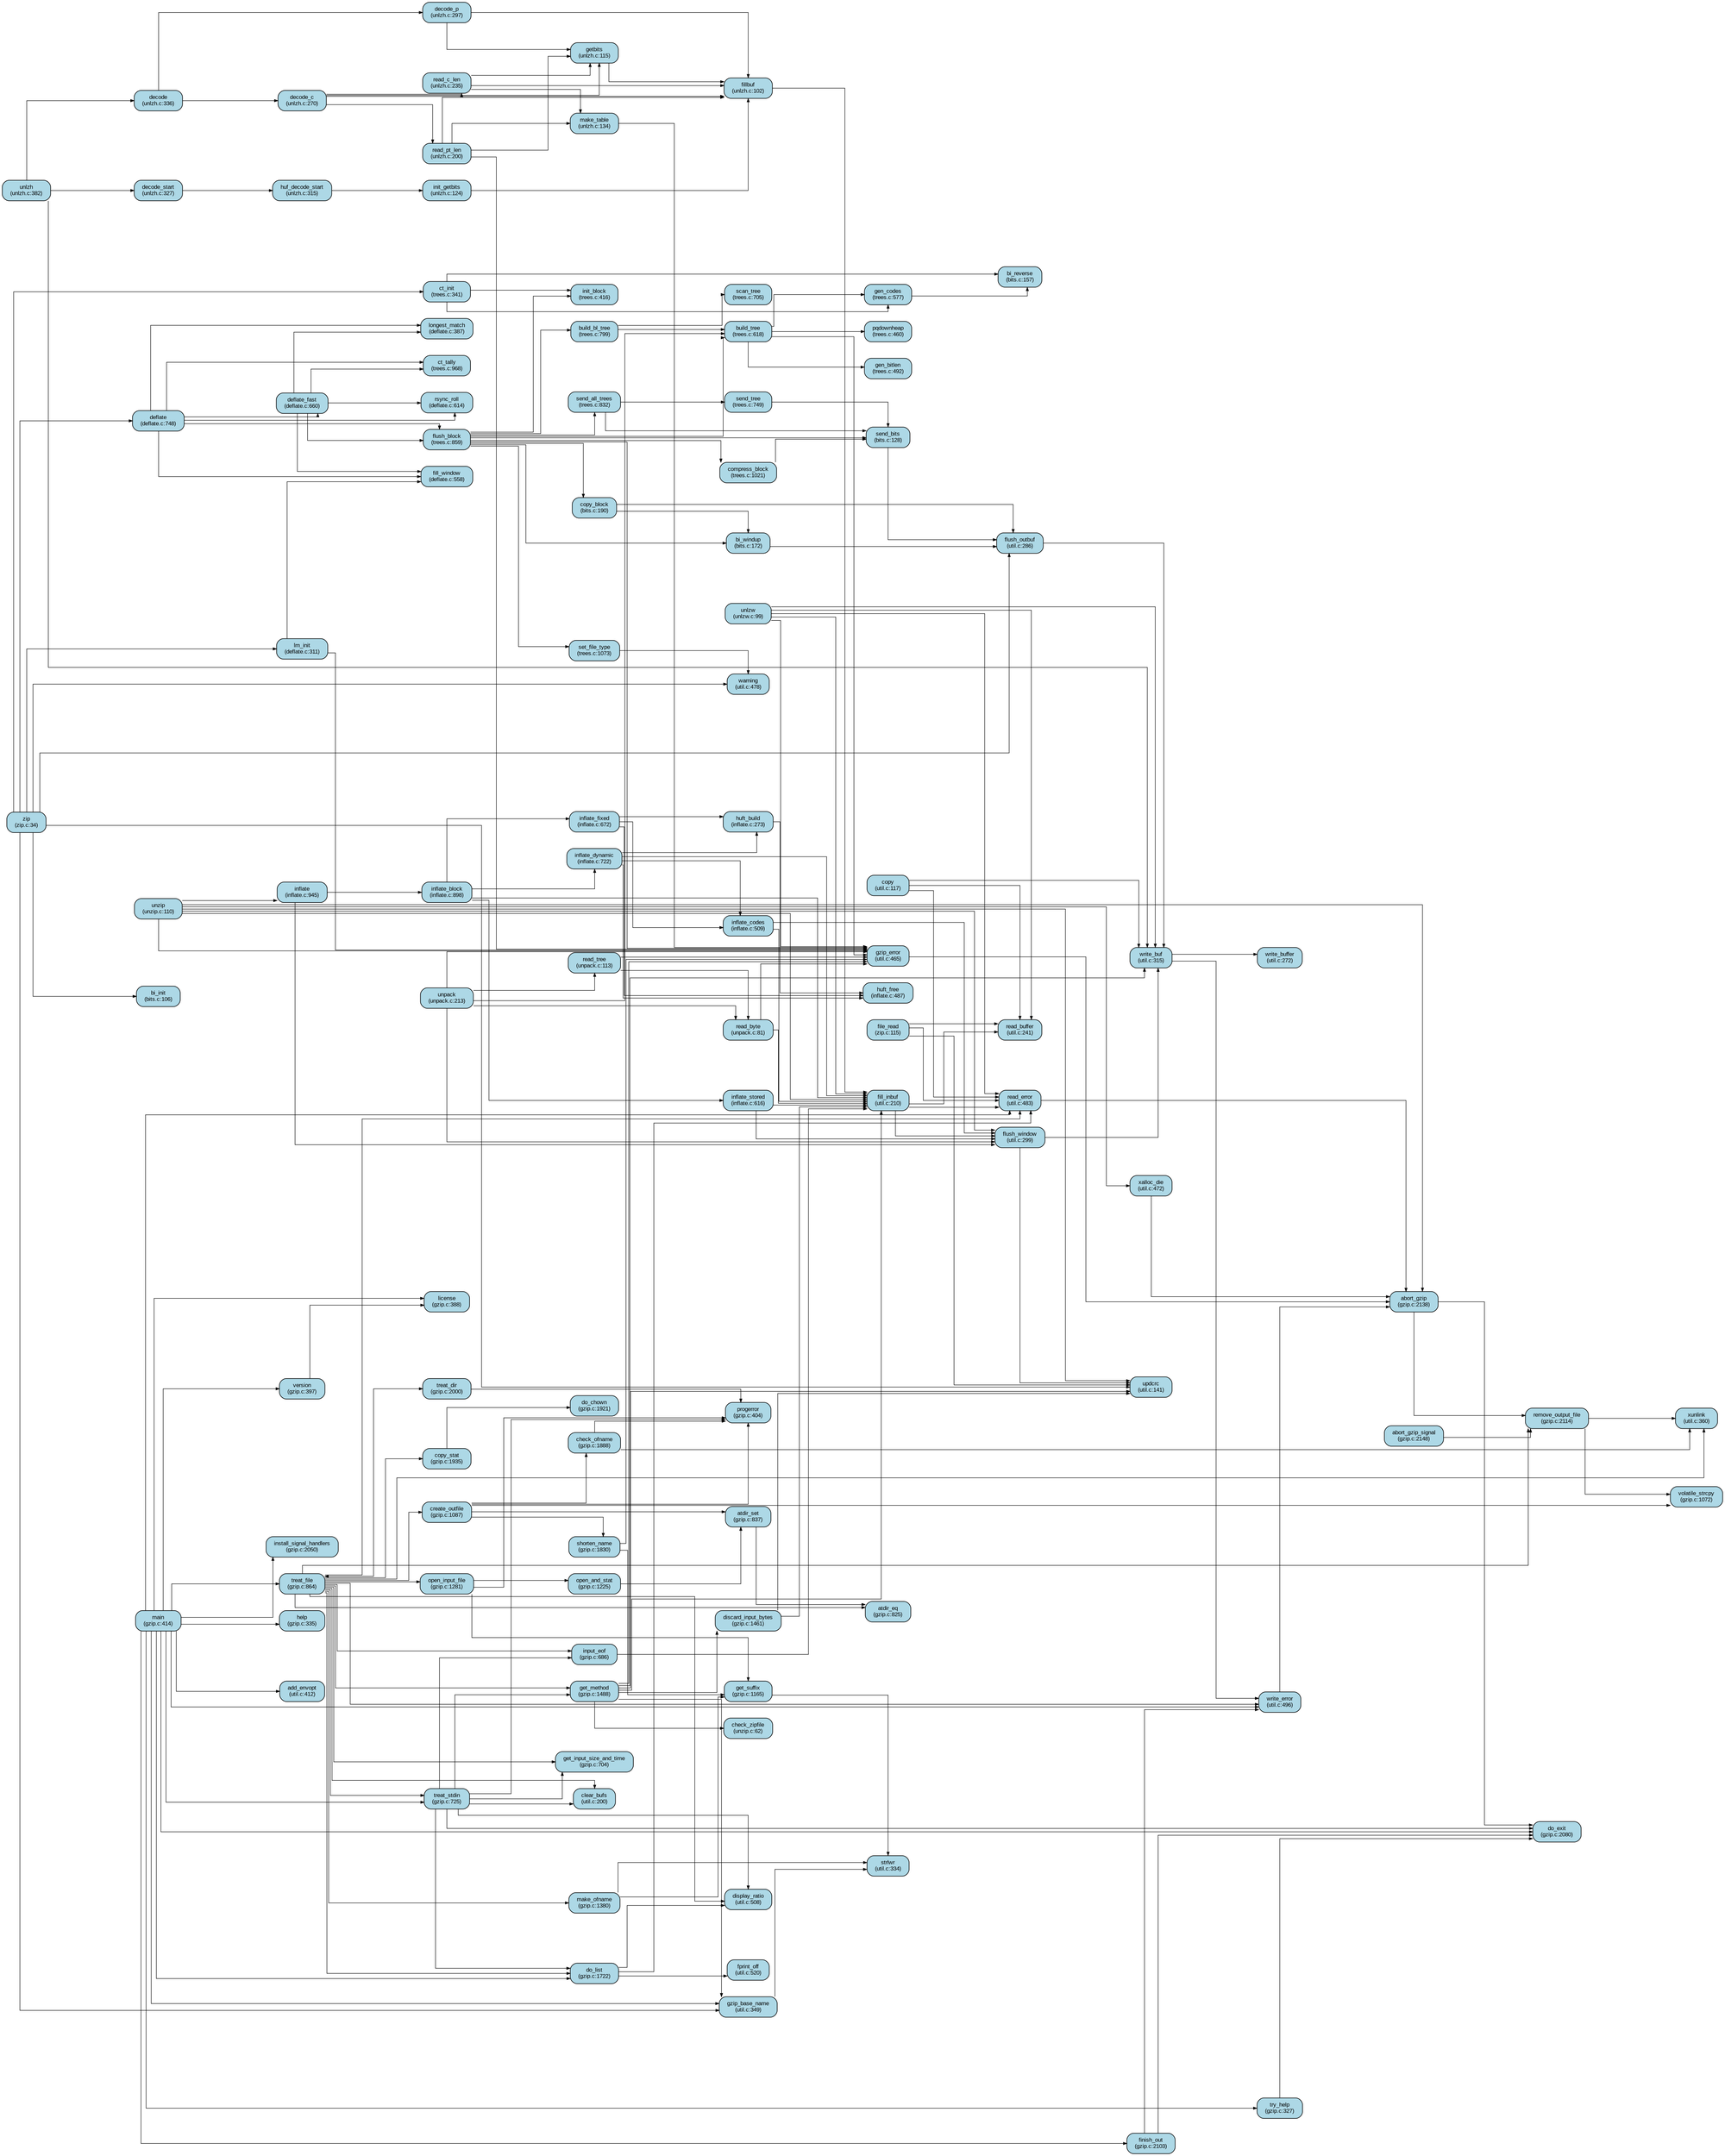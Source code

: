 digraph G {
    // 图的全局属性
    graph [
        rankdir=LR,          // 从左到右布局
        splines=ortho,       // 正交连线
        concentrate=true,    // 合并平行边
        compound=true,       // 允许跨子图连线
        ranksep=2,          // 层级间距
        nodesep=0.4         // 节点间距
    ];
    
    // 节点默认属性
    node [
        shape=box,
        style="rounded,filled",
        fontname="Arial",
        fontsize=10,
        height=0.3,
        margin="0.2,0.1",
        fillcolor="lightblue"  // 所有节点都是函数，统一使用浅蓝色
    ];
    
    // 边的默认属性
    edge [
        fontsize=8,
        arrowsize=0.6,
        penwidth=0.8
    ];
        "strlwr\n(util.c:334)";
    "version\n(gzip.c:397)";
    "fillbuf\n(unlzh.c:102)";
    "bi_init\n(bits.c:106)";
    "unpack\n(unpack.c:213)";
    "inflate\n(inflate.c:945)";
    "try_help\n(gzip.c:327)";
    "treat_file\n(gzip.c:864)";
    "gen_codes\n(trees.c:577)";
    "xalloc_die\n(util.c:472)";
    "deflate\n(deflate.c:748)";
    "install_signal_handlers\n(gzip.c:2050)";
    "flush_block\n(trees.c:859)";
    "write_error\n(util.c:496)";
    "send_bits\n(bits.c:128)";
    "create_outfile\n(gzip.c:1087)";
    "get_input_size_and_time\n(gzip.c:704)";
    "input_eof\n(gzip.c:686)";
    "discard_input_bytes\n(gzip.c:1461)";
    "send_tree\n(trees.c:749)";
    "main\n(gzip.c:414)";
    "pqdownheap\n(trees.c:460)";
    "unzip\n(unzip.c:110)";
    "make_ofname\n(gzip.c:1380)";
    "treat_stdin\n(gzip.c:725)";
    "scan_tree\n(trees.c:705)";
    "bi_windup\n(bits.c:172)";
    "remove_output_file\n(gzip.c:2114)";
    "atdir_eq\n(gzip.c:825)";
    "abort_gzip\n(gzip.c:2138)";
    "read_c_len\n(unlzh.c:235)";
    "volatile_strcpy\n(gzip.c:1072)";
    "build_tree\n(trees.c:618)";
    "copy_stat\n(gzip.c:1935)";
    "getbits\n(unlzh.c:115)";
    "read_pt_len\n(unlzh.c:200)";
    "compress_block\n(trees.c:1021)";
    "init_getbits\n(unlzh.c:124)";
    "atdir_set\n(gzip.c:837)";
    "fprint_off\n(util.c:520)";
    "set_file_type\n(trees.c:1073)";
    "open_input_file\n(gzip.c:1281)";
    "abort_gzip_signal\n(gzip.c:2148)";
    "progerror\n(gzip.c:404)";
    "gen_bitlen\n(trees.c:492)";
    "treat_dir\n(gzip.c:2000)";
    "inflate_fixed\n(inflate.c:672)";
    "ct_tally\n(trees.c:968)";
    "file_read\n(zip.c:115)";
    "init_block\n(trees.c:416)";
    "flush_outbuf\n(util.c:286)";
    "do_exit\n(gzip.c:2080)";
    "read_byte\n(unpack.c:81)";
    "write_buf\n(util.c:315)";
    "inflate_dynamic\n(inflate.c:722)";
    "open_and_stat\n(gzip.c:1225)";
    "decode_c\n(unlzh.c:270)";
    "deflate_fast\n(deflate.c:660)";
    "gzip_error\n(util.c:465)";
    "fill_inbuf\n(util.c:210)";
    "huft_free\n(inflate.c:487)";
    "do_list\n(gzip.c:1722)";
    "warning\n(util.c:478)";
    "send_all_trees\n(trees.c:832)";
    "help\n(gzip.c:335)";
    "rsync_roll\n(deflate.c:614)";
    "read_tree\n(unpack.c:113)";
    "decode_p\n(unlzh.c:297)";
    "build_bl_tree\n(trees.c:799)";
    "unlzh\n(unlzh.c:382)";
    "longest_match\n(deflate.c:387)";
    "finish_out\n(gzip.c:2103)";
    "display_ratio\n(util.c:508)";
    "zip\n(zip.c:34)";
    "get_method\n(gzip.c:1488)";
    "make_table\n(unlzh.c:134)";
    "decode_start\n(unlzh.c:327)";
    "fill_window\n(deflate.c:558)";
    "copy\n(util.c:117)";
    "xunlink\n(util.c:360)";
    "copy_block\n(bits.c:190)";
    "read_error\n(util.c:483)";
    "lm_init\n(deflate.c:311)";
    "do_chown\n(gzip.c:1921)";
    "inflate_stored\n(inflate.c:616)";
    "check_zipfile\n(unzip.c:62)";
    "get_suffix\n(gzip.c:1165)";
    "bi_reverse\n(bits.c:157)";
    "clear_bufs\n(util.c:200)";
    "gzip_base_name\n(util.c:349)";
    "huft_build\n(inflate.c:273)";
    "inflate_block\n(inflate.c:898)";
    "decode\n(unlzh.c:336)";
    "license\n(gzip.c:388)";
    "unlzw\n(unlzw.c:99)";
    "read_buffer\n(util.c:241)";
    "inflate_codes\n(inflate.c:509)";
    "updcrc\n(util.c:141)";
    "ct_init\n(trees.c:341)";
    "flush_window\n(util.c:299)";
    "huf_decode_start\n(unlzh.c:315)";
    "check_ofname\n(gzip.c:1888)";
    "shorten_name\n(gzip.c:1830)";
    "write_buffer\n(util.c:272)";
    "add_envopt\n(util.c:412)";
    "fill_inbuf\n(util.c:210)" -> "read_buffer\n(util.c:241)";
    "decode\n(unlzh.c:336)" -> "decode_c\n(unlzh.c:270)";
    "flush_block\n(trees.c:859)" -> "compress_block\n(trees.c:1021)";
    "write_buf\n(util.c:315)" -> "write_buffer\n(util.c:272)";
    "fill_inbuf\n(util.c:210)" -> "flush_window\n(util.c:299)";
    "flush_block\n(trees.c:859)" -> "build_bl_tree\n(trees.c:799)";
    "decode_c\n(unlzh.c:270)" -> "read_pt_len\n(unlzh.c:200)";
    "unzip\n(unzip.c:110)" -> "abort_gzip\n(gzip.c:2138)";
    "read_tree\n(unpack.c:113)" -> "gzip_error\n(util.c:465)";
    "send_all_trees\n(trees.c:832)" -> "send_tree\n(trees.c:749)";
    "xalloc_die\n(util.c:472)" -> "abort_gzip\n(gzip.c:2138)";
    "zip\n(zip.c:34)" -> "lm_init\n(deflate.c:311)";
    "deflate\n(deflate.c:748)" -> "flush_block\n(trees.c:859)";
    "make_ofname\n(gzip.c:1380)" -> "strlwr\n(util.c:334)";
    "main\n(gzip.c:414)" -> "help\n(gzip.c:335)";
    "inflate_codes\n(inflate.c:509)" -> "fill_inbuf\n(util.c:210)";
    "unpack\n(unpack.c:213)" -> "read_byte\n(unpack.c:81)";
    "unzip\n(unzip.c:110)" -> "fill_inbuf\n(util.c:210)";
    "compress_block\n(trees.c:1021)" -> "send_bits\n(bits.c:128)";
    "flush_block\n(trees.c:859)" -> "bi_windup\n(bits.c:172)";
    "main\n(gzip.c:414)" -> "try_help\n(gzip.c:327)";
    "gen_codes\n(trees.c:577)" -> "bi_reverse\n(bits.c:157)";
    "build_tree\n(trees.c:618)" -> "gzip_error\n(util.c:465)";
    "huf_decode_start\n(unlzh.c:315)" -> "init_getbits\n(unlzh.c:124)";
    "treat_file\n(gzip.c:864)" -> "atdir_eq\n(gzip.c:825)";
    "unzip\n(unzip.c:110)" -> "inflate\n(inflate.c:945)";
    "lm_init\n(deflate.c:311)" -> "gzip_error\n(util.c:465)";
    "zip\n(zip.c:34)" -> "gzip_base_name\n(util.c:349)";
    "zip\n(zip.c:34)" -> "ct_init\n(trees.c:341)";
    "treat_file\n(gzip.c:864)" -> "treat_stdin\n(gzip.c:725)";
    "main\n(gzip.c:414)" -> "treat_file\n(gzip.c:864)";
    "inflate_dynamic\n(inflate.c:722)" -> "huft_free\n(inflate.c:487)";
    "read_c_len\n(unlzh.c:235)" -> "make_table\n(unlzh.c:134)";
    "copy_block\n(bits.c:190)" -> "flush_outbuf\n(util.c:286)";
    "zip\n(zip.c:34)" -> "bi_init\n(bits.c:106)";
    "treat_file\n(gzip.c:864)" -> "create_outfile\n(gzip.c:1087)";
    "deflate\n(deflate.c:748)" -> "rsync_roll\n(deflate.c:614)";
    "make_ofname\n(gzip.c:1380)" -> "get_suffix\n(gzip.c:1165)";
    "decode_p\n(unlzh.c:297)" -> "getbits\n(unlzh.c:115)";
    "read_byte\n(unpack.c:81)" -> "fill_inbuf\n(util.c:210)";
    "check_ofname\n(gzip.c:1888)" -> "progerror\n(gzip.c:404)";
    "treat_stdin\n(gzip.c:725)" -> "progerror\n(gzip.c:404)";
    "main\n(gzip.c:414)" -> "gzip_base_name\n(util.c:349)";
    "write_error\n(util.c:496)" -> "abort_gzip\n(gzip.c:2138)";
    "check_ofname\n(gzip.c:1888)" -> "xunlink\n(util.c:360)";
    "inflate\n(inflate.c:945)" -> "inflate_block\n(inflate.c:898)";
    "inflate_codes\n(inflate.c:509)" -> "flush_window\n(util.c:299)";
    "set_file_type\n(trees.c:1073)" -> "warning\n(util.c:478)";
    "create_outfile\n(gzip.c:1087)" -> "progerror\n(gzip.c:404)";
    "inflate_fixed\n(inflate.c:672)" -> "inflate_codes\n(inflate.c:509)";
    "open_input_file\n(gzip.c:1281)" -> "progerror\n(gzip.c:404)";
    "unzip\n(unzip.c:110)" -> "flush_window\n(util.c:299)";
    "unlzw\n(unlzw.c:99)" -> "gzip_error\n(util.c:465)";
    "gzip_error\n(util.c:465)" -> "abort_gzip\n(gzip.c:2138)";
    "get_method\n(gzip.c:1488)" -> "gzip_error\n(util.c:465)";
    "treat_file\n(gzip.c:864)" -> "read_error\n(util.c:483)";
    "inflate_block\n(inflate.c:898)" -> "inflate_stored\n(inflate.c:616)";
    "unlzh\n(unlzh.c:382)" -> "decode\n(unlzh.c:336)";
    "deflate_fast\n(deflate.c:660)" -> "ct_tally\n(trees.c:968)";
    "treat_file\n(gzip.c:864)" -> "remove_output_file\n(gzip.c:2114)";
    "inflate_dynamic\n(inflate.c:722)" -> "fill_inbuf\n(util.c:210)";
    "treat_stdin\n(gzip.c:725)" -> "clear_bufs\n(util.c:200)";
    "treat_stdin\n(gzip.c:725)" -> "display_ratio\n(util.c:508)";
    "file_read\n(zip.c:115)" -> "read_error\n(util.c:483)";
    "zip\n(zip.c:34)" -> "flush_outbuf\n(util.c:286)";
    "create_outfile\n(gzip.c:1087)" -> "check_ofname\n(gzip.c:1888)";
    "treat_stdin\n(gzip.c:725)" -> "get_method\n(gzip.c:1488)";
    "main\n(gzip.c:414)" -> "version\n(gzip.c:397)";
    "read_byte\n(unpack.c:81)" -> "gzip_error\n(util.c:465)";
    "unpack\n(unpack.c:213)" -> "read_tree\n(unpack.c:113)";
    "unpack\n(unpack.c:213)" -> "flush_window\n(util.c:299)";
    "create_outfile\n(gzip.c:1087)" -> "shorten_name\n(gzip.c:1830)";
    "fillbuf\n(unlzh.c:102)" -> "fill_inbuf\n(util.c:210)";
    "zip\n(zip.c:34)" -> "deflate\n(deflate.c:748)";
    "copy\n(util.c:117)" -> "read_error\n(util.c:483)";
    "deflate_fast\n(deflate.c:660)" -> "longest_match\n(deflate.c:387)";
    "make_table\n(unlzh.c:134)" -> "gzip_error\n(util.c:465)";
    "treat_file\n(gzip.c:864)" -> "get_input_size_and_time\n(gzip.c:704)";
    "flush_window\n(util.c:299)" -> "write_buf\n(util.c:315)";
    "do_list\n(gzip.c:1722)" -> "fprint_off\n(util.c:520)";
    "do_list\n(gzip.c:1722)" -> "read_error\n(util.c:483)";
    "bi_windup\n(bits.c:172)" -> "flush_outbuf\n(util.c:286)";
    "copy_stat\n(gzip.c:1935)" -> "do_chown\n(gzip.c:1921)";
    "open_input_file\n(gzip.c:1281)" -> "get_suffix\n(gzip.c:1165)";
    "inflate_dynamic\n(inflate.c:722)" -> "inflate_codes\n(inflate.c:509)";
    "getbits\n(unlzh.c:115)" -> "fillbuf\n(unlzh.c:102)";
    "flush_outbuf\n(util.c:286)" -> "write_buf\n(util.c:315)";
    "create_outfile\n(gzip.c:1087)" -> "atdir_set\n(gzip.c:837)";
    "decode_c\n(unlzh.c:270)" -> "fillbuf\n(unlzh.c:102)";
    "copy\n(util.c:117)" -> "write_buf\n(util.c:315)";
    "unzip\n(unzip.c:110)" -> "gzip_error\n(util.c:465)";
    "decode_c\n(unlzh.c:270)" -> "read_c_len\n(unlzh.c:235)";
    "read_c_len\n(unlzh.c:235)" -> "getbits\n(unlzh.c:115)";
    "unpack\n(unpack.c:213)" -> "build_tree\n(trees.c:618)";
    "deflate\n(deflate.c:748)" -> "deflate_fast\n(deflate.c:660)";
    "input_eof\n(gzip.c:686)" -> "fill_inbuf\n(util.c:210)";
    "unlzw\n(unlzw.c:99)" -> "read_error\n(util.c:483)";
    "huft_build\n(inflate.c:273)" -> "huft_free\n(inflate.c:487)";
    "deflate\n(deflate.c:748)" -> "fill_window\n(deflate.c:558)";
    "shorten_name\n(gzip.c:1830)" -> "get_suffix\n(gzip.c:1165)";
    "open_input_file\n(gzip.c:1281)" -> "open_and_stat\n(gzip.c:1225)";
    "file_read\n(zip.c:115)" -> "updcrc\n(util.c:141)";
    "flush_window\n(util.c:299)" -> "updcrc\n(util.c:141)";
    "deflate_fast\n(deflate.c:660)" -> "rsync_roll\n(deflate.c:614)";
    "write_buf\n(util.c:315)" -> "write_error\n(util.c:496)";
    "fill_inbuf\n(util.c:210)" -> "read_error\n(util.c:483)";
    "build_bl_tree\n(trees.c:799)" -> "scan_tree\n(trees.c:705)";
    "copy\n(util.c:117)" -> "read_buffer\n(util.c:241)";
    "unpack\n(unpack.c:213)" -> "gzip_error\n(util.c:465)";
    "inflate_block\n(inflate.c:898)" -> "fill_inbuf\n(util.c:210)";
    "read_tree\n(unpack.c:113)" -> "read_byte\n(unpack.c:81)";
    "inflate_stored\n(inflate.c:616)" -> "flush_window\n(util.c:299)";
    "send_all_trees\n(trees.c:832)" -> "send_bits\n(bits.c:128)";
    "treat_file\n(gzip.c:864)" -> "open_input_file\n(gzip.c:1281)";
    "treat_stdin\n(gzip.c:725)" -> "do_list\n(gzip.c:1722)";
    "copy_block\n(bits.c:190)" -> "bi_windup\n(bits.c:172)";
    "read_error\n(util.c:483)" -> "abort_gzip\n(gzip.c:2138)";
    "unlzw\n(unlzw.c:99)" -> "write_buf\n(util.c:315)";
    "remove_output_file\n(gzip.c:2114)" -> "volatile_strcpy\n(gzip.c:1072)";
    "finish_out\n(gzip.c:2103)" -> "write_error\n(util.c:496)";
    "get_method\n(gzip.c:1488)" -> "write_buf\n(util.c:315)";
    "treat_file\n(gzip.c:864)" -> "input_eof\n(gzip.c:686)";
    "treat_file\n(gzip.c:864)" -> "make_ofname\n(gzip.c:1380)";
    "treat_file\n(gzip.c:864)" -> "xunlink\n(util.c:360)";
    "read_pt_len\n(unlzh.c:200)" -> "fillbuf\n(unlzh.c:102)";
    "ct_init\n(trees.c:341)" -> "gen_codes\n(trees.c:577)";
    "inflate_fixed\n(inflate.c:672)" -> "huft_build\n(inflate.c:273)";
    "get_method\n(gzip.c:1488)" -> "discard_input_bytes\n(gzip.c:1461)";
    "decode\n(unlzh.c:336)" -> "decode_p\n(unlzh.c:297)";
    "main\n(gzip.c:414)" -> "write_error\n(util.c:496)";
    "create_outfile\n(gzip.c:1087)" -> "volatile_strcpy\n(gzip.c:1072)";
    "flush_block\n(trees.c:859)" -> "build_tree\n(trees.c:618)";
    "treat_file\n(gzip.c:864)" -> "display_ratio\n(util.c:508)";
    "inflate\n(inflate.c:945)" -> "flush_window\n(util.c:299)";
    "treat_dir\n(gzip.c:2000)" -> "treat_file\n(gzip.c:864)";
    "treat_file\n(gzip.c:864)" -> "get_method\n(gzip.c:1488)";
    "decode_c\n(unlzh.c:270)" -> "getbits\n(unlzh.c:115)";
    "ct_init\n(trees.c:341)" -> "bi_reverse\n(bits.c:157)";
    "abort_gzip_signal\n(gzip.c:2148)" -> "remove_output_file\n(gzip.c:2114)";
    "send_bits\n(bits.c:128)" -> "flush_outbuf\n(util.c:286)";
    "treat_stdin\n(gzip.c:725)" -> "do_exit\n(gzip.c:2080)";
    "get_method\n(gzip.c:1488)" -> "check_zipfile\n(unzip.c:62)";
    "inflate_stored\n(inflate.c:616)" -> "fill_inbuf\n(util.c:210)";
    "main\n(gzip.c:414)" -> "do_list\n(gzip.c:1722)";
    "main\n(gzip.c:414)" -> "license\n(gzip.c:388)";
    "deflate_fast\n(deflate.c:660)" -> "flush_block\n(trees.c:859)";
    "build_tree\n(trees.c:618)" -> "pqdownheap\n(trees.c:460)";
    "shorten_name\n(gzip.c:1830)" -> "gzip_error\n(util.c:465)";
    "unlzh\n(unlzh.c:382)" -> "decode_start\n(unlzh.c:327)";
    "flush_block\n(trees.c:859)" -> "gzip_error\n(util.c:465)";
    "file_read\n(zip.c:115)" -> "read_buffer\n(util.c:241)";
    "main\n(gzip.c:414)" -> "install_signal_handlers\n(gzip.c:2050)";
    "main\n(gzip.c:414)" -> "finish_out\n(gzip.c:2103)";
    "treat_file\n(gzip.c:864)" -> "copy_stat\n(gzip.c:1935)";
    "version\n(gzip.c:397)" -> "license\n(gzip.c:388)";
    "build_tree\n(trees.c:618)" -> "gen_bitlen\n(trees.c:492)";
    "flush_block\n(trees.c:859)" -> "init_block\n(trees.c:416)";
    "get_method\n(gzip.c:1488)" -> "updcrc\n(util.c:141)";
    "gzip_base_name\n(util.c:349)" -> "strlwr\n(util.c:334)";
    "read_pt_len\n(unlzh.c:200)" -> "gzip_error\n(util.c:465)";
    "read_pt_len\n(unlzh.c:200)" -> "make_table\n(unlzh.c:134)";
    "finish_out\n(gzip.c:2103)" -> "do_exit\n(gzip.c:2080)";
    "flush_block\n(trees.c:859)" -> "send_all_trees\n(trees.c:832)";
    "unzip\n(unzip.c:110)" -> "xalloc_die\n(util.c:472)";
    "zip\n(zip.c:34)" -> "warning\n(util.c:478)";
    "get_suffix\n(gzip.c:1165)" -> "strlwr\n(util.c:334)";
    "abort_gzip\n(gzip.c:2138)" -> "do_exit\n(gzip.c:2080)";
    "inflate_block\n(inflate.c:898)" -> "inflate_dynamic\n(inflate.c:722)";
    "inflate_dynamic\n(inflate.c:722)" -> "huft_build\n(inflate.c:273)";
    "main\n(gzip.c:414)" -> "do_exit\n(gzip.c:2080)";
    "discard_input_bytes\n(gzip.c:1461)" -> "updcrc\n(util.c:141)";
    "do_list\n(gzip.c:1722)" -> "display_ratio\n(util.c:508)";
    "main\n(gzip.c:414)" -> "treat_stdin\n(gzip.c:725)";
    "try_help\n(gzip.c:327)" -> "do_exit\n(gzip.c:2080)";
    "main\n(gzip.c:414)" -> "add_envopt\n(util.c:412)";
    "unlzw\n(unlzw.c:99)" -> "fill_inbuf\n(util.c:210)";
    "get_method\n(gzip.c:1488)" -> "fill_inbuf\n(util.c:210)";
    "flush_block\n(trees.c:859)" -> "set_file_type\n(trees.c:1073)";
    "treat_file\n(gzip.c:864)" -> "treat_dir\n(gzip.c:2000)";
    "deflate\n(deflate.c:748)" -> "ct_tally\n(trees.c:968)";
    "treat_dir\n(gzip.c:2000)" -> "progerror\n(gzip.c:404)";
    "read_pt_len\n(unlzh.c:200)" -> "getbits\n(unlzh.c:115)";
    "ct_init\n(trees.c:341)" -> "init_block\n(trees.c:416)";
    "build_tree\n(trees.c:618)" -> "gen_codes\n(trees.c:577)";
    "deflate_fast\n(deflate.c:660)" -> "fill_window\n(deflate.c:558)";
    "zip\n(zip.c:34)" -> "updcrc\n(util.c:141)";
    "flush_block\n(trees.c:859)" -> "copy_block\n(bits.c:190)";
    "decode_start\n(unlzh.c:327)" -> "huf_decode_start\n(unlzh.c:315)";
    "discard_input_bytes\n(gzip.c:1461)" -> "fill_inbuf\n(util.c:210)";
    "decode_p\n(unlzh.c:297)" -> "fillbuf\n(unlzh.c:102)";
    "remove_output_file\n(gzip.c:2114)" -> "xunlink\n(util.c:360)";
    "treat_file\n(gzip.c:864)" -> "write_error\n(util.c:496)";
    "init_getbits\n(unlzh.c:124)" -> "fillbuf\n(unlzh.c:102)";
    "open_and_stat\n(gzip.c:1225)" -> "atdir_set\n(gzip.c:837)";
    "inflate_fixed\n(inflate.c:672)" -> "huft_free\n(inflate.c:487)";
    "treat_file\n(gzip.c:864)" -> "clear_bufs\n(util.c:200)";
    "atdir_set\n(gzip.c:837)" -> "atdir_eq\n(gzip.c:825)";
    "inflate_block\n(inflate.c:898)" -> "inflate_fixed\n(inflate.c:672)";
    "treat_stdin\n(gzip.c:725)" -> "input_eof\n(gzip.c:686)";
    "unlzw\n(unlzw.c:99)" -> "read_buffer\n(util.c:241)";
    "main\n(gzip.c:414)" -> "read_error\n(util.c:483)";
    "build_bl_tree\n(trees.c:799)" -> "build_tree\n(trees.c:618)";
    "treat_stdin\n(gzip.c:725)" -> "get_input_size_and_time\n(gzip.c:704)";
    "read_c_len\n(unlzh.c:235)" -> "fillbuf\n(unlzh.c:102)";
    "abort_gzip\n(gzip.c:2138)" -> "remove_output_file\n(gzip.c:2114)";
    "deflate\n(deflate.c:748)" -> "longest_match\n(deflate.c:387)";
    "get_method\n(gzip.c:1488)" -> "gzip_base_name\n(util.c:349)";
    "unlzh\n(unlzh.c:382)" -> "write_buf\n(util.c:315)";
    "lm_init\n(deflate.c:311)" -> "fill_window\n(deflate.c:558)";
    "treat_file\n(gzip.c:864)" -> "do_list\n(gzip.c:1722)";
    "unzip\n(unzip.c:110)" -> "updcrc\n(util.c:141)";
    "send_tree\n(trees.c:749)" -> "send_bits\n(bits.c:128)";
    "flush_block\n(trees.c:859)" -> "send_bits\n(bits.c:128)";
}
